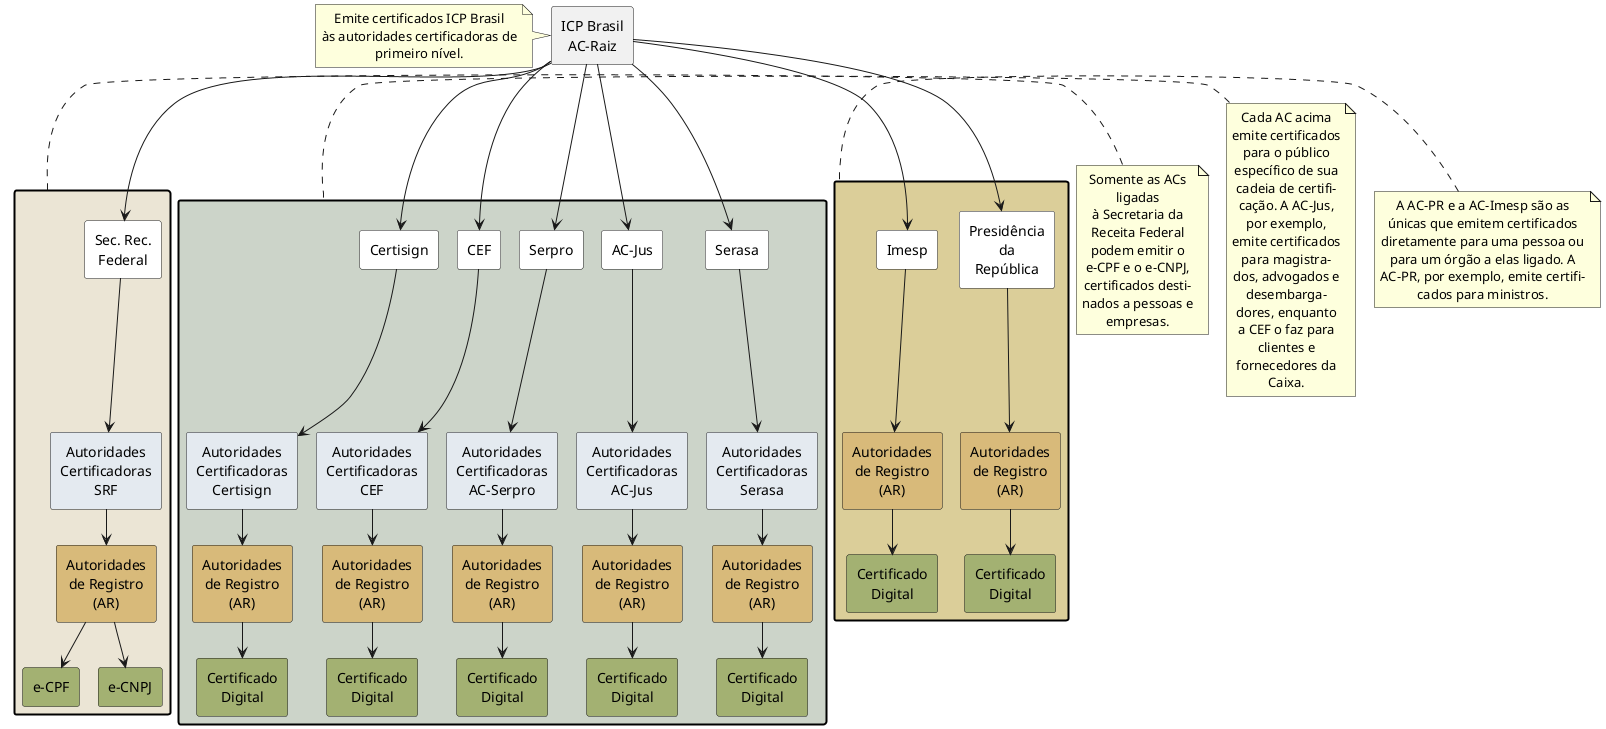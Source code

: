 {
  "sha1": "o2prj5fsllyhl5q0p9dtkgm7dza2rpa",
  "insertion": {
    "when": "2024-06-04T17:28:39.290Z",
    "url": "https://forum.plantuml.net/17600/note-and-position-not-rendering-correctly-on-cheerpj",
    "user": "plantuml@gmail.com"
  }
}
@startuml
!pragma layout smetana
skinparam defaultTextAlignment center

skinparam rectangle {
  BackgroundColor<< white >> #FFFFFF
  BackgroundColor<< blue >>  #E4EAF0
  BackgroundColor<< orange >> #D8BA7A
  BackgroundColor<< green >> #A3B172
}

hide stereotype

rectangle "ICP Brasil\nAC-Raiz" as ACRaiz
note left: Emite certificados ICP Brasil\nàs autoridades certificadoras de\nprimeiro nível.

rectangle " " as SRFRet #EBE5D5;line:black;line.bold;text:blue {
  rectangle "Sec. Rec.\nFederal" as SRF << white >>
  rectangle "Autoridades\nCertificadoras\nSRF" as SRFCA << blue >>
  rectangle "Autoridades\nde Registro\n(AR)" as SRFAR << orange >>
  rectangle "e-CPF" as SRFeCPF << green >>
  rectangle "e-CNPJ" as SRFeCNPJ << green >>
}
note left of SRFRet
Somente as ACs
ligadas
à Secretaria da
Receita Federal
podem emitir o
e-CPF e o e-CNPJ,
certificados desti-
nados a pessoas e
empresas.
end note

rectangle "  " as ACRet #CCD4C9;line:black;line.bold;text:blue  {
  together {
    rectangle "Serasa" as Serasa << white >>
    rectangle "Autoridades\nCertificadoras\nSerasa" as SerasaCA << blue >>
    rectangle "Autoridades\nde Registro\n(AR)" as SerasaAR << orange >>
    rectangle "Certificado\nDigital" as SerasaCert << green >>
  }

  together {
    rectangle "AC-Jus" as Jus << white >>
    rectangle "Autoridades\nCertificadoras\nAC-Jus" as JusCA << blue >>
    rectangle "Autoridades\nde Registro\n(AR)" as JusAR << orange >>
    rectangle "Certificado\nDigital" as JusCert << green >>
  }

  together {
    rectangle "Serpro" as Serpro << white >>
    rectangle "Autoridades\nCertificadoras\nAC-Serpro" as SerproCA << blue >>
    rectangle "Autoridades\nde Registro\n(AR)" as SerproAR << orange >>
    rectangle "Certificado\nDigital" as SerproCert << green >>
  }

  together {
    rectangle "CEF" as CEF << white >>
    rectangle "Autoridades\nCertificadoras\nCEF" as CEFCA << blue >>
    rectangle "Autoridades\nde Registro\n(AR)" as CEFAR << orange >>
    rectangle "Certificado\nDigital" as CEFCert << green >>
  }

  together {
    rectangle "Certisign" as Certisign << white >>
    rectangle "Autoridades\nCertificadoras\nCertisign" as CertisignCA << blue >>
    rectangle "Autoridades\nde Registro\n(AR)" as CertisignAR << orange >>
    rectangle "Certificado\nDigital" as CertisignCert << green >>
  }
}
note left of ACRet
Cada AC acima
emite certificados
para o público
específico de sua
cadeia de certifi-
cação. A AC-Jus,
por exemplo,
emite certificados
para magistra-
dos, advogados e
desembarga-
dores, enquanto
a CEF o faz para
clientes e
fornecedores da
Caixa.
end note

rectangle "   " as PRRet #DBCE99;line:black;line.bold;text:blue {
  together {
    rectangle "Presidência\nda\nRepública" as PR << white >>
    rectangle "Autoridades\nde Registro\n(AR)" as PRAR << orange >>
    rectangle "Certificado\nDigital" as PRCert << green >>
  }

  together {
    rectangle "Imesp" as IMESP << white >>
    rectangle "Autoridades\nde Registro\n(AR)" as IMESPAR << orange >>
    rectangle "Certificado\nDigital" as IMESPCert << green >>
  }
}
note left of PRRet
A AC-PR e a AC-Imesp são as
únicas que emitem certificados
diretamente para uma pessoa ou
para um órgão a elas ligado. A
AC-PR, por exemplo, emite certifi-
cados para ministros.
end note

ACRaiz -down-> SRF
SRF -down-> SRFCA
SRFCA -down-> SRFAR
SRFAR -down-> SRFeCPF
SRFAR -down-> SRFeCNPJ

ACRaiz -down-> Serasa
Serasa -down-> SerasaCA
SerasaCA -down-> SerasaAR
SerasaAR -down-> SerasaCert

ACRaiz -down-> Jus
Jus -down-> JusCA
JusCA -down-> JusAR
JusAR -down-> JusCert

ACRaiz -down-> Serpro
Serpro -down-> SerproCA
SerproCA -down-> SerproAR
SerproAR -down-> SerproCert

ACRaiz -down-> CEF
CEF -down-> CEFCA
CEFCA -down-> CEFAR
CEFAR -down-> CEFCert

ACRaiz -down-> Certisign
Certisign -down-> CertisignCA
CertisignCA -down-> CertisignAR
CertisignAR -down-> CertisignCert

ACRaiz -down-> PR
PR -down-> PRAR
PRAR -down-> PRCert

ACRaiz -down-> IMESP
IMESP -down-> IMESPAR
IMESPAR -down-> IMESPCert
@enduml
